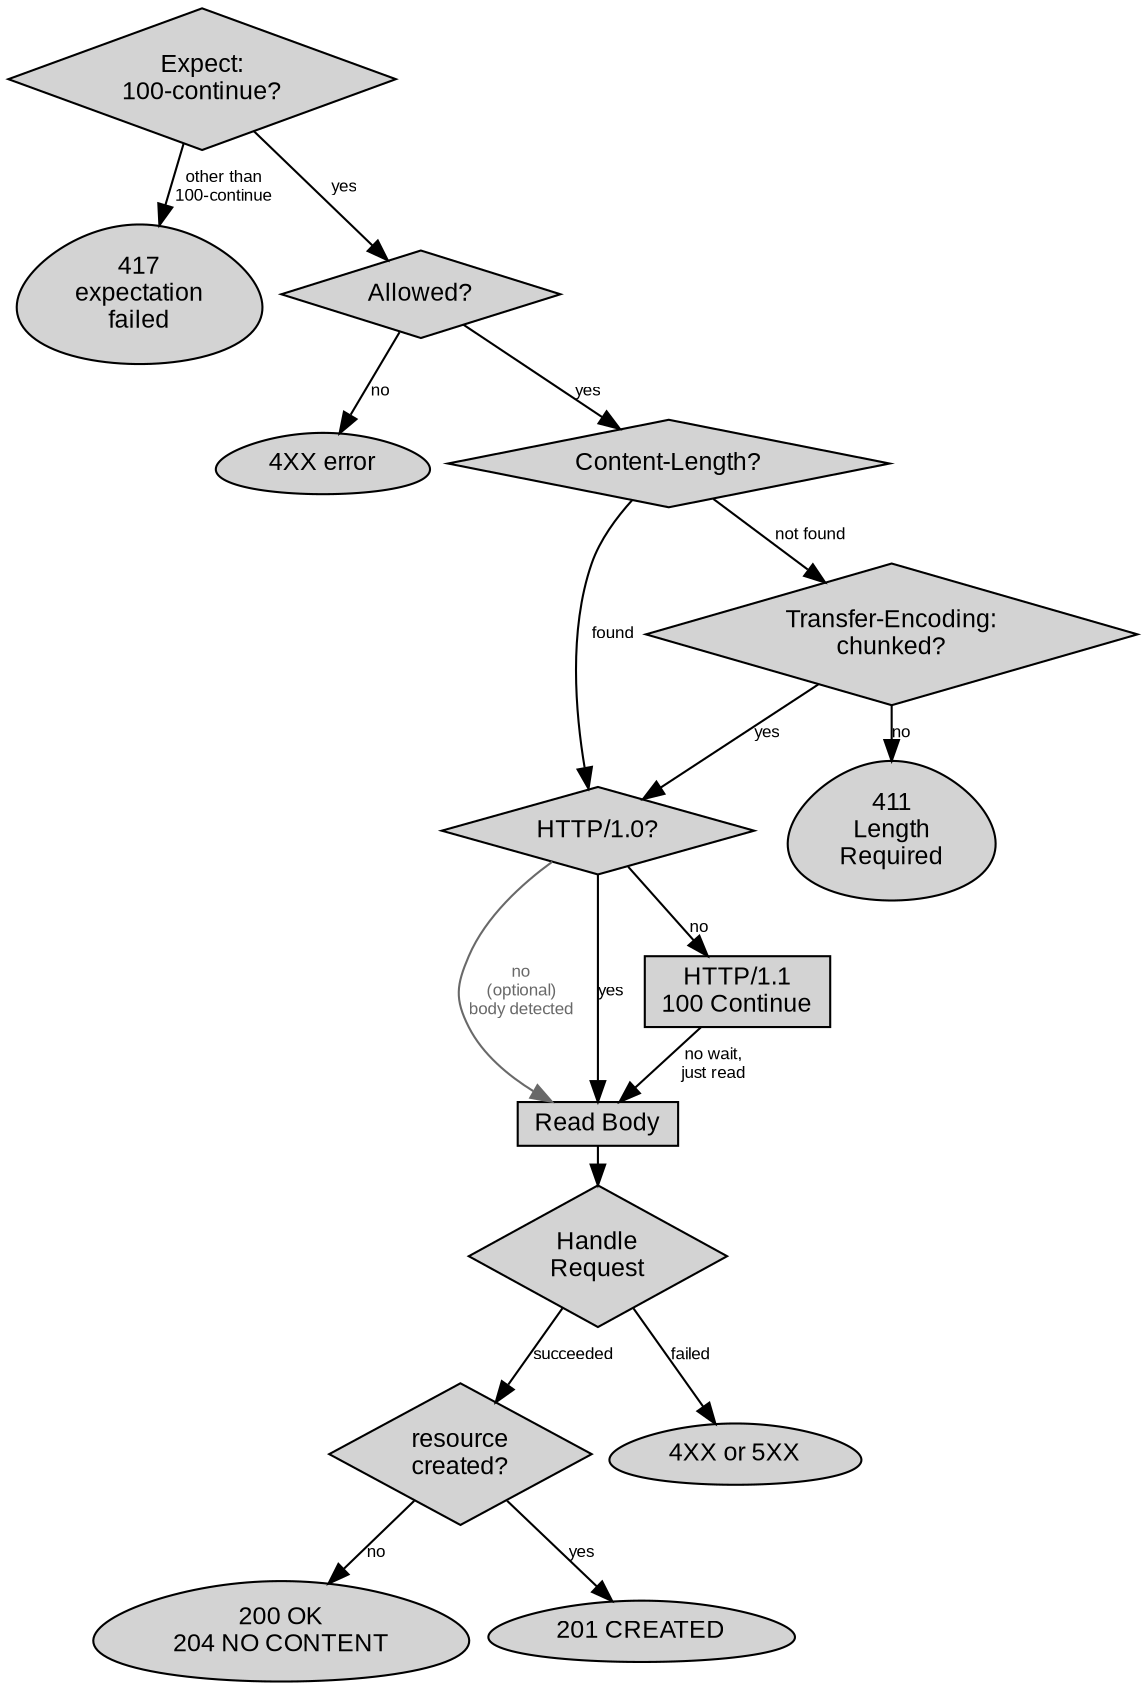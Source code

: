 digraph {
	graph [ranksep=0.25, fontname=Arial, nodesep=0.125];
	node [fontname=Arial, style=filled, height=0, width=0, shape=box, fontcolor=black, fontsize=12];
	edge [fontname=Arial, fontsize=8];

        expect [shape=diamond, label="Expect:\n100-continue?"];

        E417 [shape=egg, label="417\nexpectation\nfailed"];
        E4XX [shape=egg, label="4XX error"];

        allowedp [shape=diamond, label="Allowed?"];
        expect -> allowedp [label="yes"];
        allowedp -> E4XX [label="no"];

        protocol -> read_body [label="no\n(optional)\nbody detected",
                               fontcolor="#696969", color="#696969"];
        allowedp -> clenp [label="yes"];

        protocol [shape=diamond, label="HTTP/1.0?"];

        protocol -> send_100 [label="no"];
        protocol -> read_body [label="yes"];

        send_100 [label="HTTP/1.1\n100 Continue"];
        read_body [label="Read Body"];

        send_100 -> read_body [label="no wait,\njust read"];
        
        expect -> E417 [label="other than\n100-continue"];

        clenp [shape=diamond, label="Content-Length?"];
        clenp -> tep [label="not found"];
        clenp -> protocol [label="found"];
        
        tep [shape=diamond, label="Transfer-Encoding:\nchunked?"];

        tep -> E411 [label="no"];
        tep -> protocol [label="yes"];
        
        E411 [shape=egg, label="411\nLength\nRequired"];

        read_body -> process;

        process [shape=diamond, label="Handle\nRequest"];

        process -> success [label="succeeded"];
        
        success [shape=diamond, label="resource\ncreated?"];
        success -> E200_201 [label="no"];
        E200_201 [shape=egg, label="200 OK\n204 NO CONTENT"];

        success -> E201 [label="yes"];
        E201 [shape=egg, label="201 CREATED"];
        
        process -> E4XX_5XX [label="failed"];
        E4XX_5XX [shape=egg, label="4XX or 5XX"];
}
